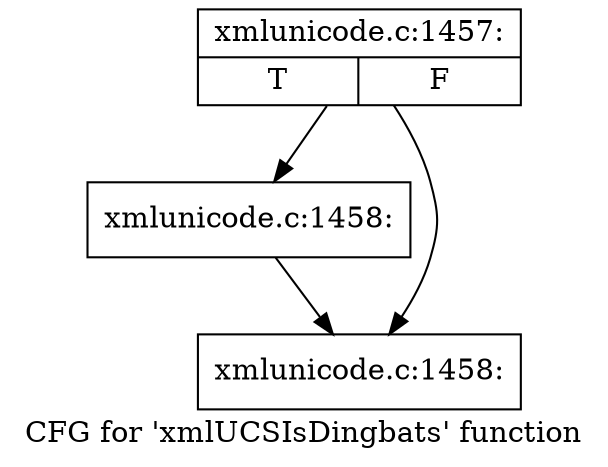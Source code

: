 digraph "CFG for 'xmlUCSIsDingbats' function" {
	label="CFG for 'xmlUCSIsDingbats' function";

	Node0x4e31970 [shape=record,label="{xmlunicode.c:1457:|{<s0>T|<s1>F}}"];
	Node0x4e31970 -> Node0x4e31f00;
	Node0x4e31970 -> Node0x4e31eb0;
	Node0x4e31f00 [shape=record,label="{xmlunicode.c:1458:}"];
	Node0x4e31f00 -> Node0x4e31eb0;
	Node0x4e31eb0 [shape=record,label="{xmlunicode.c:1458:}"];
}

